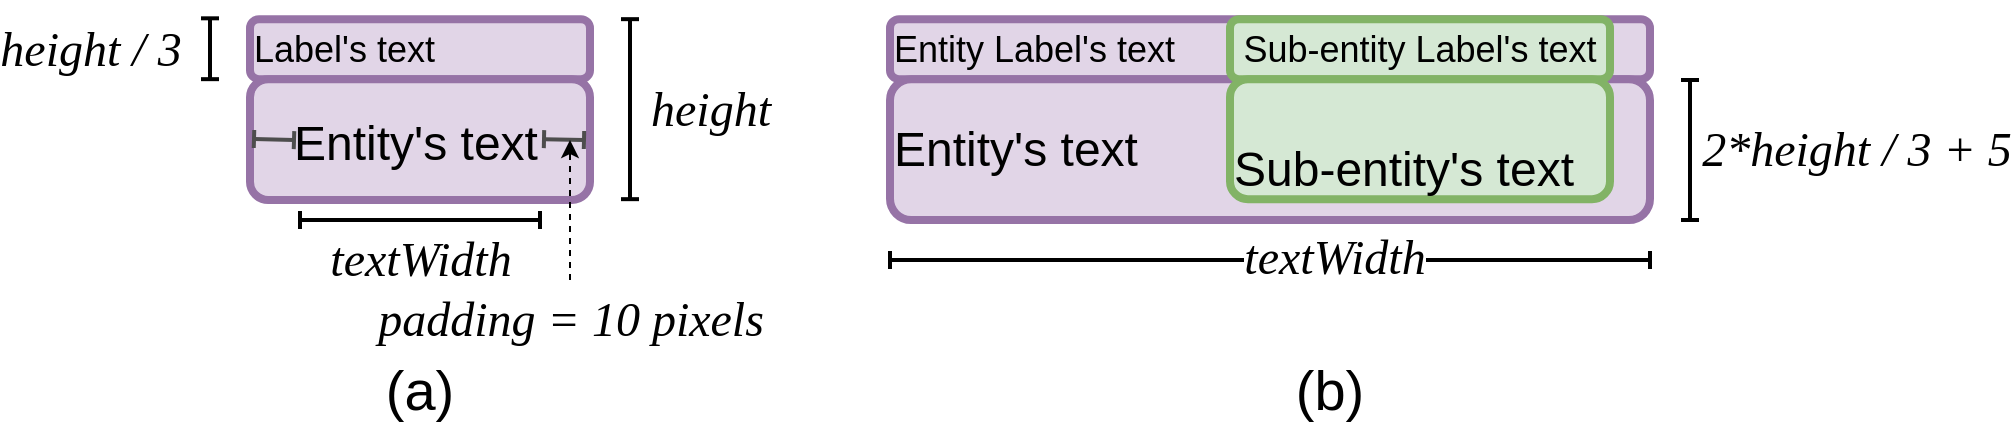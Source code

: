 <mxfile version="26.2.14">
  <diagram name="Page-1" id="4zQcCn-Ic5G3MCy9d1Cx">
    <mxGraphModel dx="2204" dy="798" grid="1" gridSize="10" guides="1" tooltips="1" connect="1" arrows="1" fold="1" page="1" pageScale="1" pageWidth="850" pageHeight="1100" math="0" shadow="0">
      <root>
        <mxCell id="0" />
        <mxCell id="1" parent="0" />
        <mxCell id="bzutJzX1AavvvsLKq-v1-1" value="&lt;font style=&quot;font-size: 18px;&quot;&gt;Label&#39;s text&lt;/font&gt;" style="rounded=1;whiteSpace=wrap;html=1;fillColor=#e1d5e7;strokeColor=#9673a6;strokeWidth=4;align=left;" parent="1" vertex="1">
          <mxGeometry x="120" y="39.58" width="170" height="30" as="geometry" />
        </mxCell>
        <mxCell id="bzutJzX1AavvvsLKq-v1-2" value="&lt;font style=&quot;font-size: 24px;&quot;&gt;&amp;nbsp; &amp;nbsp;Entity&#39;s text&lt;/font&gt;" style="rounded=1;whiteSpace=wrap;html=1;fillColor=#e1d5e7;strokeColor=#9673a6;strokeWidth=4;fontSize=28;align=left;" parent="1" vertex="1">
          <mxGeometry x="120" y="69.58" width="170" height="60.42" as="geometry" />
        </mxCell>
        <mxCell id="bzutJzX1AavvvsLKq-v1-4" value="" style="endArrow=baseDash;html=1;rounded=0;startArrow=baseDash;startFill=0;endFill=0;fontSize=14;strokeWidth=2;" parent="1" edge="1">
          <mxGeometry width="50" height="50" relative="1" as="geometry">
            <mxPoint x="310" y="129.58" as="sourcePoint" />
            <mxPoint x="310" y="39.58" as="targetPoint" />
          </mxGeometry>
        </mxCell>
        <mxCell id="bzutJzX1AavvvsLKq-v1-7" value="height" style="edgeLabel;html=1;align=center;verticalAlign=middle;resizable=0;points=[];fontSize=24;fontFamily=Lucida Console;fontStyle=2" parent="bzutJzX1AavvvsLKq-v1-4" vertex="1" connectable="0">
          <mxGeometry x="-0.025" y="-2" relative="1" as="geometry">
            <mxPoint x="38" y="-1" as="offset" />
          </mxGeometry>
        </mxCell>
        <mxCell id="bzutJzX1AavvvsLKq-v1-5" value="" style="endArrow=baseDash;html=1;rounded=0;startArrow=baseDash;startFill=0;endFill=0;fontSize=14;fontStyle=1;strokeWidth=2;" parent="1" edge="1">
          <mxGeometry width="50" height="50" relative="1" as="geometry">
            <mxPoint x="145" y="140" as="sourcePoint" />
            <mxPoint x="265" y="140" as="targetPoint" />
          </mxGeometry>
        </mxCell>
        <mxCell id="bzutJzX1AavvvsLKq-v1-6" value="textWidth" style="edgeLabel;html=1;align=center;verticalAlign=middle;resizable=0;points=[];fontSize=24;fontFamily=Lucida Console;fontStyle=2" parent="bzutJzX1AavvvsLKq-v1-5" vertex="1" connectable="0">
          <mxGeometry x="0.167" y="1" relative="1" as="geometry">
            <mxPoint x="-10" y="21" as="offset" />
          </mxGeometry>
        </mxCell>
        <mxCell id="bzutJzX1AavvvsLKq-v1-30" value="&lt;font style=&quot;font-size: 18px;&quot;&gt;Entity Label&#39;s text&amp;nbsp; &amp;nbsp; &amp;nbsp; &amp;nbsp; &amp;nbsp; &amp;nbsp; &amp;nbsp; &amp;nbsp; &amp;nbsp; &amp;nbsp; &amp;nbsp; &amp;nbsp; &amp;nbsp; &amp;nbsp; &amp;nbsp; &amp;nbsp; &amp;nbsp; &amp;nbsp; &amp;nbsp; &amp;nbsp;&lt;/font&gt;" style="rounded=1;whiteSpace=wrap;html=1;fillColor=#e1d5e7;strokeColor=#9673a6;strokeWidth=4;align=left;" parent="1" vertex="1">
          <mxGeometry x="440" y="39.58" width="380" height="30" as="geometry" />
        </mxCell>
        <mxCell id="bzutJzX1AavvvsLKq-v1-31" value="&lt;font style=&quot;font-size: 24px;&quot;&gt;Entity&#39;s text&amp;nbsp; &amp;nbsp; &amp;nbsp; &amp;nbsp; &amp;nbsp; &amp;nbsp; &amp;nbsp; &amp;nbsp; &amp;nbsp; &amp;nbsp; &amp;nbsp; &amp;nbsp; &amp;nbsp; &amp;nbsp; &amp;nbsp; &amp;nbsp; &amp;nbsp;&amp;nbsp;&lt;/font&gt;" style="rounded=1;whiteSpace=wrap;html=1;fillColor=#e1d5e7;strokeColor=#9673a6;strokeWidth=4;align=left;" parent="1" vertex="1">
          <mxGeometry x="440" y="69.58" width="380" height="70.42" as="geometry" />
        </mxCell>
        <mxCell id="bzutJzX1AavvvsLKq-v1-32" value="" style="endArrow=baseDash;html=1;rounded=0;startArrow=baseDash;startFill=0;endFill=0;fontSize=14;strokeWidth=2;" parent="1" edge="1">
          <mxGeometry width="50" height="50" relative="1" as="geometry">
            <mxPoint x="440" y="160" as="sourcePoint" />
            <mxPoint x="820" y="160" as="targetPoint" />
          </mxGeometry>
        </mxCell>
        <mxCell id="bzutJzX1AavvvsLKq-v1-33" value="textWidth" style="edgeLabel;html=1;align=center;verticalAlign=middle;resizable=0;points=[];fontSize=24;fontStyle=2;fontFamily=Lucida Console;" parent="bzutJzX1AavvvsLKq-v1-32" vertex="1" connectable="0">
          <mxGeometry x="0.167" y="1" relative="1" as="geometry">
            <mxPoint as="offset" />
          </mxGeometry>
        </mxCell>
        <mxCell id="bzutJzX1AavvvsLKq-v1-34" value="&lt;font style=&quot;font-size: 18px;&quot;&gt;Sub-entity Label&#39;s text&lt;/font&gt;" style="rounded=1;whiteSpace=wrap;html=1;fillColor=#d5e8d4;strokeColor=#82b366;strokeWidth=4;" parent="1" vertex="1">
          <mxGeometry x="610" y="39.58" width="190" height="30" as="geometry" />
        </mxCell>
        <mxCell id="bzutJzX1AavvvsLKq-v1-35" value="&lt;div&gt;&lt;font style=&quot;font-size: 24px;&quot;&gt;&lt;br&gt;&lt;/font&gt;&lt;/div&gt;&lt;font style=&quot;font-size: 24px;&quot;&gt;Sub-entity&#39;s text&lt;/font&gt;" style="rounded=1;whiteSpace=wrap;html=1;fillColor=#d5e8d4;strokeColor=#82b366;strokeWidth=4;align=left;" parent="1" vertex="1">
          <mxGeometry x="610" y="69.58" width="190" height="60" as="geometry" />
        </mxCell>
        <mxCell id="bzutJzX1AavvvsLKq-v1-56" value="(a)" style="text;html=1;align=center;verticalAlign=middle;whiteSpace=wrap;rounded=0;fontSize=28;" parent="1" vertex="1">
          <mxGeometry x="175" y="210" width="60" height="30" as="geometry" />
        </mxCell>
        <mxCell id="bzutJzX1AavvvsLKq-v1-57" value="(b)" style="text;html=1;align=center;verticalAlign=middle;whiteSpace=wrap;rounded=0;fontSize=28;" parent="1" vertex="1">
          <mxGeometry x="630" y="210" width="60" height="30" as="geometry" />
        </mxCell>
        <mxCell id="WtzTWcPqUnsuf2wO-yMu-1" value="" style="endArrow=baseDash;html=1;rounded=0;startArrow=baseDash;startFill=0;endFill=0;fontSize=14;strokeWidth=2;" parent="1" edge="1">
          <mxGeometry width="50" height="50" relative="1" as="geometry">
            <mxPoint x="100" y="69.58" as="sourcePoint" />
            <mxPoint x="100" y="39.16" as="targetPoint" />
          </mxGeometry>
        </mxCell>
        <mxCell id="WtzTWcPqUnsuf2wO-yMu-2" value="height / 3" style="edgeLabel;html=1;align=center;verticalAlign=middle;resizable=0;points=[];fontSize=24;fontFamily=Lucida Console;fontStyle=2" parent="WtzTWcPqUnsuf2wO-yMu-1" vertex="1" connectable="0">
          <mxGeometry x="-0.025" y="-2" relative="1" as="geometry">
            <mxPoint x="-62" as="offset" />
          </mxGeometry>
        </mxCell>
        <mxCell id="WtzTWcPqUnsuf2wO-yMu-3" value="" style="endArrow=baseDash;html=1;rounded=0;startArrow=baseDash;startFill=0;endFill=0;fontSize=14;fontStyle=1;strokeWidth=2;strokeColor=#4D4D4D;" parent="1" edge="1">
          <mxGeometry width="50" height="50" relative="1" as="geometry">
            <mxPoint x="267" y="99.58" as="sourcePoint" />
            <mxPoint x="287" y="99.99" as="targetPoint" />
            <Array as="points" />
          </mxGeometry>
        </mxCell>
        <mxCell id="WtzTWcPqUnsuf2wO-yMu-4" value="padding = 10 pixels" style="edgeLabel;html=1;align=center;verticalAlign=middle;resizable=0;points=[];fontSize=24;fontFamily=Lucida Console;fontStyle=2" parent="WtzTWcPqUnsuf2wO-yMu-3" vertex="1" connectable="0">
          <mxGeometry x="0.167" y="1" relative="1" as="geometry">
            <mxPoint x="1" y="91" as="offset" />
          </mxGeometry>
        </mxCell>
        <mxCell id="WtzTWcPqUnsuf2wO-yMu-5" value="" style="endArrow=classic;html=1;rounded=0;dashed=1;" parent="1" edge="1">
          <mxGeometry width="50" height="50" relative="1" as="geometry">
            <mxPoint x="280" y="170" as="sourcePoint" />
            <mxPoint x="280" y="100" as="targetPoint" />
          </mxGeometry>
        </mxCell>
        <mxCell id="WtzTWcPqUnsuf2wO-yMu-6" value="" style="endArrow=baseDash;html=1;rounded=0;startArrow=baseDash;startFill=0;endFill=0;fontSize=14;fontStyle=1;strokeWidth=2;entryX=1;entryY=0.5;entryDx=0;entryDy=0;strokeColor=#4D4D4D;fillColor=#f8cecc;" parent="1" edge="1">
          <mxGeometry width="50" height="50" relative="1" as="geometry">
            <mxPoint x="122" y="99.51" as="sourcePoint" />
            <mxPoint x="142" y="100.06" as="targetPoint" />
          </mxGeometry>
        </mxCell>
        <mxCell id="6a4jO2Zl4zG6Jun2aB4e-1" value="" style="endArrow=baseDash;html=1;rounded=0;startArrow=baseDash;startFill=0;endFill=0;fontSize=14;strokeWidth=2;" edge="1" parent="1">
          <mxGeometry width="50" height="50" relative="1" as="geometry">
            <mxPoint x="840" y="140" as="sourcePoint" />
            <mxPoint x="840" y="70" as="targetPoint" />
          </mxGeometry>
        </mxCell>
        <mxCell id="6a4jO2Zl4zG6Jun2aB4e-2" value="&amp;nbsp; &amp;nbsp; &amp;nbsp; &amp;nbsp; &amp;nbsp; &amp;nbsp;2*height / 3 + 5" style="edgeLabel;html=1;align=center;verticalAlign=middle;resizable=0;points=[];fontSize=24;fontFamily=Lucida Console;fontStyle=2;labelBackgroundColor=none;" vertex="1" connectable="0" parent="6a4jO2Zl4zG6Jun2aB4e-1">
          <mxGeometry x="-0.025" y="-2" relative="1" as="geometry">
            <mxPoint x="48" y="-1" as="offset" />
          </mxGeometry>
        </mxCell>
      </root>
    </mxGraphModel>
  </diagram>
</mxfile>

